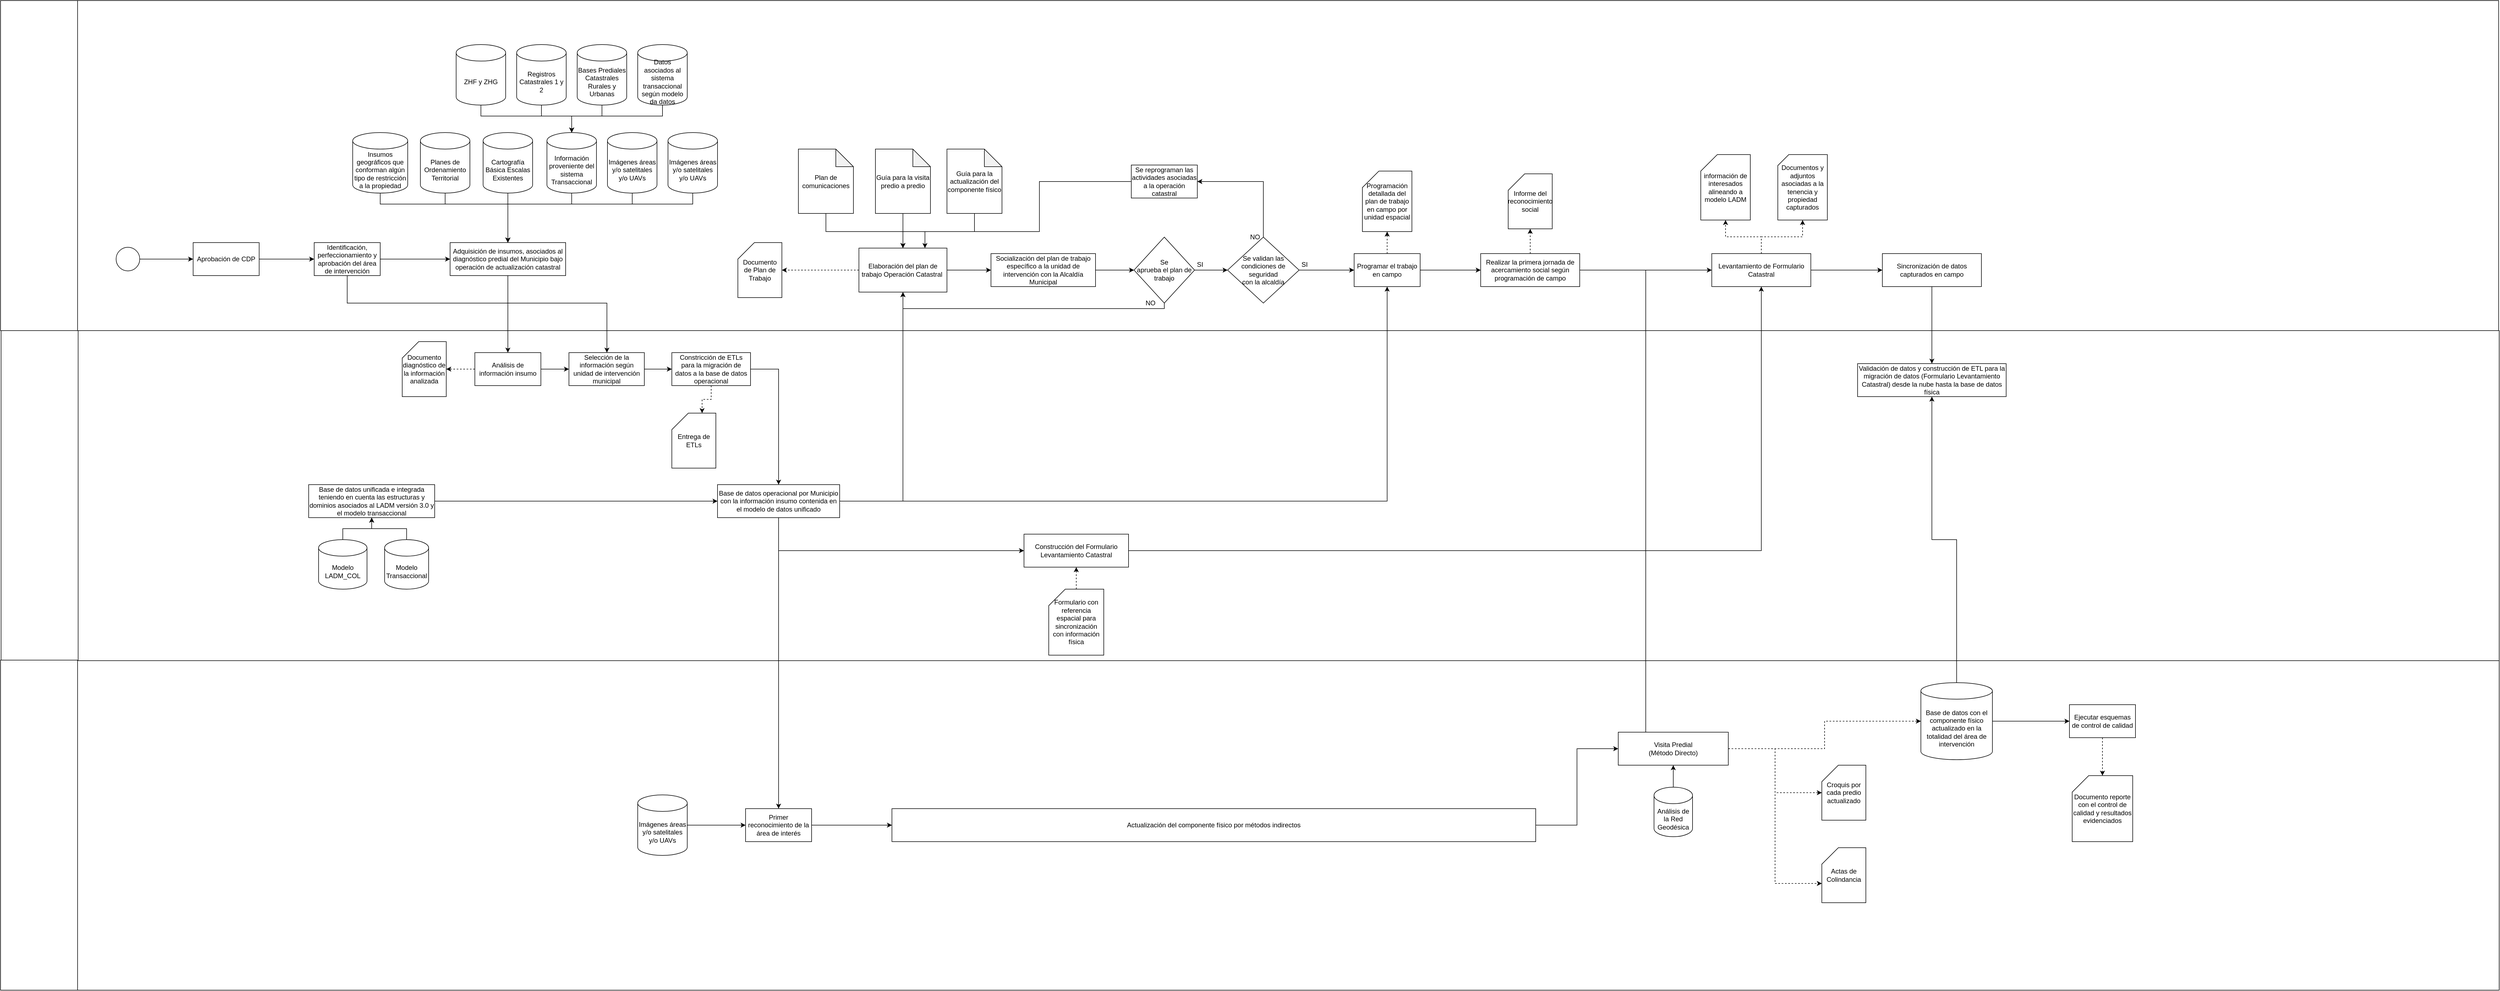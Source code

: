 <mxfile version="13.7.7" type="github">
  <diagram id="tjoHkjPWpoQrLrlIm6Ti" name="Page-1">
    <mxGraphModel dx="3639" dy="728" grid="1" gridSize="10" guides="1" tooltips="1" connect="1" arrows="1" fold="1" page="1" pageScale="1" pageWidth="2336" pageHeight="1654" math="0" shadow="0">
      <root>
        <mxCell id="0" />
        <mxCell id="1" parent="0" />
        <mxCell id="v9BtXU44K3wzXSx1u6qu-112" value="" style="rounded=0;whiteSpace=wrap;html=1;" vertex="1" parent="1">
          <mxGeometry x="-2269" y="1799" width="4540" height="600" as="geometry" />
        </mxCell>
        <mxCell id="v9BtXU44K3wzXSx1u6qu-41" value="" style="rounded=0;whiteSpace=wrap;html=1;" vertex="1" parent="1">
          <mxGeometry x="-2269" y="1200" width="4540" height="600" as="geometry" />
        </mxCell>
        <mxCell id="v9BtXU44K3wzXSx1u6qu-36" value="" style="shape=card;whiteSpace=wrap;html=1;fontFamily=Helvetica;fontSize=12;fontColor=#000000;align=center;strokeColor=#000000;fillColor=#ffffff;" vertex="1" parent="1">
          <mxGeometry x="-2270" y="600" width="4540" height="600" as="geometry" />
        </mxCell>
        <mxCell id="v9BtXU44K3wzXSx1u6qu-109" style="edgeStyle=orthogonalEdgeStyle;rounded=0;orthogonalLoop=1;jettySize=auto;html=1;exitX=1;exitY=0.5;exitDx=0;exitDy=0;" edge="1" parent="1" source="v9BtXU44K3wzXSx1u6qu-1" target="v9BtXU44K3wzXSx1u6qu-30">
          <mxGeometry relative="1" as="geometry" />
        </mxCell>
        <mxCell id="v9BtXU44K3wzXSx1u6qu-1" value="" style="ellipse;whiteSpace=wrap;html=1;aspect=fixed;" vertex="1" parent="1">
          <mxGeometry x="-2060" y="1048.5" width="43" height="43" as="geometry" />
        </mxCell>
        <mxCell id="v9BtXU44K3wzXSx1u6qu-46" style="edgeStyle=orthogonalEdgeStyle;rounded=0;orthogonalLoop=1;jettySize=auto;html=1;" edge="1" parent="1" source="v9BtXU44K3wzXSx1u6qu-2" target="v9BtXU44K3wzXSx1u6qu-45">
          <mxGeometry relative="1" as="geometry" />
        </mxCell>
        <mxCell id="v9BtXU44K3wzXSx1u6qu-2" value="Adquisición de insumos, asociados al diagnóstico predial del Municipio bajo operación de actualización catastral" style="rounded=0;whiteSpace=wrap;html=1;" vertex="1" parent="1">
          <mxGeometry x="-1453" y="1040" width="210" height="60" as="geometry" />
        </mxCell>
        <mxCell id="v9BtXU44K3wzXSx1u6qu-19" style="edgeStyle=orthogonalEdgeStyle;rounded=0;orthogonalLoop=1;jettySize=auto;html=1;entryX=0.5;entryY=0;entryDx=0;entryDy=0;entryPerimeter=0;" edge="1" parent="1" source="v9BtXU44K3wzXSx1u6qu-3" target="v9BtXU44K3wzXSx1u6qu-6">
          <mxGeometry relative="1" as="geometry">
            <Array as="points">
              <mxPoint x="-1177" y="810" />
              <mxPoint x="-1232" y="810" />
            </Array>
          </mxGeometry>
        </mxCell>
        <mxCell id="v9BtXU44K3wzXSx1u6qu-3" value="Bases Prediales&lt;br&gt;Catastrales Rurales y Urbanas" style="shape=cylinder3;whiteSpace=wrap;html=1;boundedLbl=1;backgroundOutline=1;size=15;" vertex="1" parent="1">
          <mxGeometry x="-1222" y="680" width="90" height="110" as="geometry" />
        </mxCell>
        <mxCell id="v9BtXU44K3wzXSx1u6qu-17" style="edgeStyle=orthogonalEdgeStyle;rounded=0;orthogonalLoop=1;jettySize=auto;html=1;entryX=0.5;entryY=0;entryDx=0;entryDy=0;entryPerimeter=0;" edge="1" parent="1" source="v9BtXU44K3wzXSx1u6qu-4" target="v9BtXU44K3wzXSx1u6qu-6">
          <mxGeometry relative="1" as="geometry">
            <Array as="points">
              <mxPoint x="-1397" y="810" />
              <mxPoint x="-1232" y="810" />
            </Array>
          </mxGeometry>
        </mxCell>
        <mxCell id="v9BtXU44K3wzXSx1u6qu-4" value="ZHF y ZHG" style="shape=cylinder3;whiteSpace=wrap;html=1;boundedLbl=1;backgroundOutline=1;size=15;" vertex="1" parent="1">
          <mxGeometry x="-1442" y="680" width="90" height="110" as="geometry" />
        </mxCell>
        <mxCell id="v9BtXU44K3wzXSx1u6qu-23" style="edgeStyle=orthogonalEdgeStyle;rounded=0;orthogonalLoop=1;jettySize=auto;html=1;" edge="1" parent="1" source="v9BtXU44K3wzXSx1u6qu-5" target="v9BtXU44K3wzXSx1u6qu-2">
          <mxGeometry relative="1" as="geometry" />
        </mxCell>
        <mxCell id="v9BtXU44K3wzXSx1u6qu-5" value="Cartografía Básica Escalas Existentes" style="shape=cylinder3;whiteSpace=wrap;html=1;boundedLbl=1;backgroundOutline=1;size=15;" vertex="1" parent="1">
          <mxGeometry x="-1393" y="840" width="90" height="110" as="geometry" />
        </mxCell>
        <mxCell id="v9BtXU44K3wzXSx1u6qu-24" style="edgeStyle=orthogonalEdgeStyle;rounded=0;orthogonalLoop=1;jettySize=auto;html=1;entryX=0.5;entryY=0;entryDx=0;entryDy=0;" edge="1" parent="1" source="v9BtXU44K3wzXSx1u6qu-6" target="v9BtXU44K3wzXSx1u6qu-2">
          <mxGeometry relative="1" as="geometry">
            <Array as="points">
              <mxPoint x="-1232" y="970" />
              <mxPoint x="-1348" y="970" />
            </Array>
          </mxGeometry>
        </mxCell>
        <mxCell id="v9BtXU44K3wzXSx1u6qu-6" value="Información proveniente del sistema Transaccional" style="shape=cylinder3;whiteSpace=wrap;html=1;boundedLbl=1;backgroundOutline=1;size=15;" vertex="1" parent="1">
          <mxGeometry x="-1277" y="840" width="90" height="110" as="geometry" />
        </mxCell>
        <mxCell id="v9BtXU44K3wzXSx1u6qu-22" style="edgeStyle=orthogonalEdgeStyle;rounded=0;orthogonalLoop=1;jettySize=auto;html=1;entryX=0.5;entryY=0;entryDx=0;entryDy=0;" edge="1" parent="1" source="v9BtXU44K3wzXSx1u6qu-7" target="v9BtXU44K3wzXSx1u6qu-2">
          <mxGeometry relative="1" as="geometry">
            <Array as="points">
              <mxPoint x="-1462" y="970" />
              <mxPoint x="-1348" y="970" />
            </Array>
          </mxGeometry>
        </mxCell>
        <mxCell id="v9BtXU44K3wzXSx1u6qu-7" value="Planes de Ordenamiento Territorial" style="shape=cylinder3;whiteSpace=wrap;html=1;boundedLbl=1;backgroundOutline=1;size=15;" vertex="1" parent="1">
          <mxGeometry x="-1507" y="840" width="90" height="110" as="geometry" />
        </mxCell>
        <mxCell id="v9BtXU44K3wzXSx1u6qu-27" style="edgeStyle=orthogonalEdgeStyle;rounded=0;orthogonalLoop=1;jettySize=auto;html=1;entryX=0.5;entryY=0;entryDx=0;entryDy=0;" edge="1" parent="1" source="v9BtXU44K3wzXSx1u6qu-8" target="v9BtXU44K3wzXSx1u6qu-2">
          <mxGeometry relative="1" as="geometry">
            <Array as="points">
              <mxPoint x="-1580" y="970" />
              <mxPoint x="-1348" y="970" />
            </Array>
          </mxGeometry>
        </mxCell>
        <mxCell id="v9BtXU44K3wzXSx1u6qu-8" value="Insumos geográficos que conforman algún tipo de restricción a la propiedad" style="shape=cylinder3;whiteSpace=wrap;html=1;boundedLbl=1;backgroundOutline=1;size=15;" vertex="1" parent="1">
          <mxGeometry x="-1630" y="840" width="100" height="110" as="geometry" />
        </mxCell>
        <mxCell id="v9BtXU44K3wzXSx1u6qu-20" style="edgeStyle=orthogonalEdgeStyle;rounded=0;orthogonalLoop=1;jettySize=auto;html=1;entryX=0.5;entryY=0;entryDx=0;entryDy=0;entryPerimeter=0;" edge="1" parent="1" source="v9BtXU44K3wzXSx1u6qu-10" target="v9BtXU44K3wzXSx1u6qu-6">
          <mxGeometry relative="1" as="geometry">
            <Array as="points">
              <mxPoint x="-1067" y="810" />
              <mxPoint x="-1232" y="810" />
            </Array>
          </mxGeometry>
        </mxCell>
        <mxCell id="v9BtXU44K3wzXSx1u6qu-10" value="Datos asociados al sistema transaccional según modelo da datos" style="shape=cylinder3;whiteSpace=wrap;html=1;boundedLbl=1;backgroundOutline=1;size=15;" vertex="1" parent="1">
          <mxGeometry x="-1112" y="680" width="90" height="110" as="geometry" />
        </mxCell>
        <mxCell id="v9BtXU44K3wzXSx1u6qu-28" style="edgeStyle=orthogonalEdgeStyle;rounded=0;orthogonalLoop=1;jettySize=auto;html=1;" edge="1" parent="1" source="v9BtXU44K3wzXSx1u6qu-14" target="v9BtXU44K3wzXSx1u6qu-2">
          <mxGeometry relative="1" as="geometry">
            <Array as="points">
              <mxPoint x="-1122" y="970" />
              <mxPoint x="-1348" y="970" />
            </Array>
          </mxGeometry>
        </mxCell>
        <mxCell id="v9BtXU44K3wzXSx1u6qu-14" value="Imágenes áreas y/o satelitales y/o UAVs" style="shape=cylinder3;whiteSpace=wrap;html=1;boundedLbl=1;backgroundOutline=1;size=15;" vertex="1" parent="1">
          <mxGeometry x="-1167" y="840" width="90" height="110" as="geometry" />
        </mxCell>
        <mxCell id="v9BtXU44K3wzXSx1u6qu-29" style="edgeStyle=orthogonalEdgeStyle;rounded=0;orthogonalLoop=1;jettySize=auto;html=1;entryX=0.5;entryY=0;entryDx=0;entryDy=0;" edge="1" parent="1" source="v9BtXU44K3wzXSx1u6qu-15" target="v9BtXU44K3wzXSx1u6qu-2">
          <mxGeometry relative="1" as="geometry">
            <Array as="points">
              <mxPoint x="-1012" y="970" />
              <mxPoint x="-1348" y="970" />
            </Array>
          </mxGeometry>
        </mxCell>
        <mxCell id="v9BtXU44K3wzXSx1u6qu-15" value="Imágenes áreas y/o satelitales y/o UAVs" style="shape=cylinder3;whiteSpace=wrap;html=1;boundedLbl=1;backgroundOutline=1;size=15;" vertex="1" parent="1">
          <mxGeometry x="-1057" y="840" width="90" height="110" as="geometry" />
        </mxCell>
        <mxCell id="v9BtXU44K3wzXSx1u6qu-18" style="edgeStyle=orthogonalEdgeStyle;rounded=0;orthogonalLoop=1;jettySize=auto;html=1;entryX=0.5;entryY=0;entryDx=0;entryDy=0;entryPerimeter=0;" edge="1" parent="1" source="v9BtXU44K3wzXSx1u6qu-16" target="v9BtXU44K3wzXSx1u6qu-6">
          <mxGeometry relative="1" as="geometry">
            <Array as="points">
              <mxPoint x="-1287" y="810" />
              <mxPoint x="-1232" y="810" />
            </Array>
          </mxGeometry>
        </mxCell>
        <mxCell id="v9BtXU44K3wzXSx1u6qu-16" value="Registros Catastrales 1 y 2" style="shape=cylinder3;whiteSpace=wrap;html=1;boundedLbl=1;backgroundOutline=1;size=15;" vertex="1" parent="1">
          <mxGeometry x="-1332" y="680" width="90" height="110" as="geometry" />
        </mxCell>
        <mxCell id="v9BtXU44K3wzXSx1u6qu-32" style="edgeStyle=orthogonalEdgeStyle;rounded=0;orthogonalLoop=1;jettySize=auto;html=1;entryX=0;entryY=0.5;entryDx=0;entryDy=0;" edge="1" parent="1" source="v9BtXU44K3wzXSx1u6qu-30" target="v9BtXU44K3wzXSx1u6qu-31">
          <mxGeometry relative="1" as="geometry" />
        </mxCell>
        <mxCell id="v9BtXU44K3wzXSx1u6qu-30" value="Aprobación de CDP" style="rounded=0;whiteSpace=wrap;html=1;" vertex="1" parent="1">
          <mxGeometry x="-1920" y="1040" width="120" height="60" as="geometry" />
        </mxCell>
        <mxCell id="v9BtXU44K3wzXSx1u6qu-33" style="edgeStyle=orthogonalEdgeStyle;rounded=0;orthogonalLoop=1;jettySize=auto;html=1;entryX=0;entryY=0.5;entryDx=0;entryDy=0;" edge="1" parent="1" source="v9BtXU44K3wzXSx1u6qu-31" target="v9BtXU44K3wzXSx1u6qu-2">
          <mxGeometry relative="1" as="geometry" />
        </mxCell>
        <mxCell id="v9BtXU44K3wzXSx1u6qu-65" style="edgeStyle=orthogonalEdgeStyle;rounded=0;orthogonalLoop=1;jettySize=auto;html=1;" edge="1" parent="1" source="v9BtXU44K3wzXSx1u6qu-31" target="v9BtXU44K3wzXSx1u6qu-62">
          <mxGeometry relative="1" as="geometry">
            <Array as="points">
              <mxPoint x="-1640" y="1150" />
              <mxPoint x="-1168" y="1150" />
            </Array>
          </mxGeometry>
        </mxCell>
        <mxCell id="v9BtXU44K3wzXSx1u6qu-31" value="Identificación, perfeccionamiento y aprobación del área de intervención" style="rounded=0;whiteSpace=wrap;html=1;" vertex="1" parent="1">
          <mxGeometry x="-1700" y="1040" width="120" height="60" as="geometry" />
        </mxCell>
        <mxCell id="v9BtXU44K3wzXSx1u6qu-38" value="" style="rounded=0;whiteSpace=wrap;html=1;" vertex="1" parent="1">
          <mxGeometry x="-2270" y="600" width="140" height="600" as="geometry" />
        </mxCell>
        <mxCell id="v9BtXU44K3wzXSx1u6qu-54" style="edgeStyle=orthogonalEdgeStyle;rounded=0;orthogonalLoop=1;jettySize=auto;html=1;" edge="1" parent="1" source="v9BtXU44K3wzXSx1u6qu-40" target="v9BtXU44K3wzXSx1u6qu-53">
          <mxGeometry relative="1" as="geometry" />
        </mxCell>
        <mxCell id="v9BtXU44K3wzXSx1u6qu-40" value="Base de datos unificada e integrada teniendo en cuenta las estructuras y dominios asociados al LADM versión 3.0 y el modelo transaccional" style="rounded=0;whiteSpace=wrap;html=1;" vertex="1" parent="1">
          <mxGeometry x="-1710" y="1480" width="229" height="60" as="geometry" />
        </mxCell>
        <mxCell id="v9BtXU44K3wzXSx1u6qu-42" value="" style="rounded=0;whiteSpace=wrap;html=1;" vertex="1" parent="1">
          <mxGeometry x="-2269" y="1200" width="140" height="600" as="geometry" />
        </mxCell>
        <mxCell id="v9BtXU44K3wzXSx1u6qu-51" style="edgeStyle=orthogonalEdgeStyle;rounded=0;orthogonalLoop=1;jettySize=auto;html=1;" edge="1" parent="1" source="v9BtXU44K3wzXSx1u6qu-43" target="v9BtXU44K3wzXSx1u6qu-40">
          <mxGeometry relative="1" as="geometry" />
        </mxCell>
        <mxCell id="v9BtXU44K3wzXSx1u6qu-43" value="Modelo LADM_COL" style="shape=cylinder3;whiteSpace=wrap;html=1;boundedLbl=1;backgroundOutline=1;size=15;" vertex="1" parent="1">
          <mxGeometry x="-1692" y="1580" width="88" height="90" as="geometry" />
        </mxCell>
        <mxCell id="v9BtXU44K3wzXSx1u6qu-52" style="edgeStyle=orthogonalEdgeStyle;rounded=0;orthogonalLoop=1;jettySize=auto;html=1;" edge="1" parent="1" source="v9BtXU44K3wzXSx1u6qu-44" target="v9BtXU44K3wzXSx1u6qu-40">
          <mxGeometry relative="1" as="geometry" />
        </mxCell>
        <mxCell id="v9BtXU44K3wzXSx1u6qu-44" value="Modelo Transaccional" style="shape=cylinder3;whiteSpace=wrap;html=1;boundedLbl=1;backgroundOutline=1;size=15;" vertex="1" parent="1">
          <mxGeometry x="-1572" y="1580" width="80" height="90" as="geometry" />
        </mxCell>
        <mxCell id="v9BtXU44K3wzXSx1u6qu-48" style="edgeStyle=orthogonalEdgeStyle;rounded=0;orthogonalLoop=1;jettySize=auto;html=1;dashed=1;" edge="1" parent="1" source="v9BtXU44K3wzXSx1u6qu-45" target="v9BtXU44K3wzXSx1u6qu-47">
          <mxGeometry relative="1" as="geometry" />
        </mxCell>
        <mxCell id="v9BtXU44K3wzXSx1u6qu-64" style="edgeStyle=orthogonalEdgeStyle;rounded=0;orthogonalLoop=1;jettySize=auto;html=1;" edge="1" parent="1" source="v9BtXU44K3wzXSx1u6qu-45" target="v9BtXU44K3wzXSx1u6qu-62">
          <mxGeometry relative="1" as="geometry" />
        </mxCell>
        <mxCell id="v9BtXU44K3wzXSx1u6qu-45" value="Análisis de información insumo" style="rounded=0;whiteSpace=wrap;html=1;" vertex="1" parent="1">
          <mxGeometry x="-1408" y="1240" width="120" height="60" as="geometry" />
        </mxCell>
        <mxCell id="v9BtXU44K3wzXSx1u6qu-47" value="Documento diagnóstico de la información analizada" style="shape=card;whiteSpace=wrap;html=1;" vertex="1" parent="1">
          <mxGeometry x="-1540" y="1220" width="80" height="100" as="geometry" />
        </mxCell>
        <mxCell id="v9BtXU44K3wzXSx1u6qu-68" style="edgeStyle=orthogonalEdgeStyle;rounded=0;orthogonalLoop=1;jettySize=auto;html=1;" edge="1" parent="1" source="v9BtXU44K3wzXSx1u6qu-53" target="v9BtXU44K3wzXSx1u6qu-67">
          <mxGeometry relative="1" as="geometry" />
        </mxCell>
        <mxCell id="v9BtXU44K3wzXSx1u6qu-91" style="edgeStyle=orthogonalEdgeStyle;rounded=0;orthogonalLoop=1;jettySize=auto;html=1;" edge="1" parent="1" source="v9BtXU44K3wzXSx1u6qu-53" target="v9BtXU44K3wzXSx1u6qu-89">
          <mxGeometry relative="1" as="geometry" />
        </mxCell>
        <mxCell id="v9BtXU44K3wzXSx1u6qu-117" style="edgeStyle=orthogonalEdgeStyle;rounded=0;orthogonalLoop=1;jettySize=auto;html=1;" edge="1" parent="1" source="v9BtXU44K3wzXSx1u6qu-53" target="v9BtXU44K3wzXSx1u6qu-116">
          <mxGeometry relative="1" as="geometry" />
        </mxCell>
        <mxCell id="v9BtXU44K3wzXSx1u6qu-127" style="edgeStyle=orthogonalEdgeStyle;rounded=0;orthogonalLoop=1;jettySize=auto;html=1;entryX=0;entryY=0.5;entryDx=0;entryDy=0;" edge="1" parent="1" source="v9BtXU44K3wzXSx1u6qu-53" target="v9BtXU44K3wzXSx1u6qu-124">
          <mxGeometry relative="1" as="geometry">
            <Array as="points">
              <mxPoint x="-856" y="1600" />
            </Array>
          </mxGeometry>
        </mxCell>
        <mxCell id="v9BtXU44K3wzXSx1u6qu-53" value="Base de datos operacional por Municipio con la información insumo contenida en el modelo de datos unificado" style="rounded=0;whiteSpace=wrap;html=1;" vertex="1" parent="1">
          <mxGeometry x="-967" y="1480" width="222" height="60" as="geometry" />
        </mxCell>
        <mxCell id="v9BtXU44K3wzXSx1u6qu-59" style="edgeStyle=orthogonalEdgeStyle;rounded=0;orthogonalLoop=1;jettySize=auto;html=1;entryX=0.5;entryY=0;entryDx=0;entryDy=0;" edge="1" parent="1" source="v9BtXU44K3wzXSx1u6qu-56" target="v9BtXU44K3wzXSx1u6qu-53">
          <mxGeometry relative="1" as="geometry">
            <Array as="points">
              <mxPoint x="-856" y="1270" />
            </Array>
          </mxGeometry>
        </mxCell>
        <mxCell id="v9BtXU44K3wzXSx1u6qu-60" style="edgeStyle=orthogonalEdgeStyle;rounded=0;orthogonalLoop=1;jettySize=auto;html=1;entryX=0;entryY=0;entryDx=55;entryDy=0;entryPerimeter=0;dashed=1;" edge="1" parent="1" source="v9BtXU44K3wzXSx1u6qu-56" target="v9BtXU44K3wzXSx1u6qu-58">
          <mxGeometry relative="1" as="geometry" />
        </mxCell>
        <mxCell id="v9BtXU44K3wzXSx1u6qu-56" value="Constricción de ETLs para la migración de datos a la base de datos operacional" style="rounded=0;whiteSpace=wrap;html=1;" vertex="1" parent="1">
          <mxGeometry x="-1050" y="1240" width="143" height="60" as="geometry" />
        </mxCell>
        <mxCell id="v9BtXU44K3wzXSx1u6qu-58" value="Entrega de ETLs" style="shape=card;whiteSpace=wrap;html=1;" vertex="1" parent="1">
          <mxGeometry x="-1050" y="1350" width="80" height="100" as="geometry" />
        </mxCell>
        <mxCell id="v9BtXU44K3wzXSx1u6qu-66" style="edgeStyle=orthogonalEdgeStyle;rounded=0;orthogonalLoop=1;jettySize=auto;html=1;" edge="1" parent="1" source="v9BtXU44K3wzXSx1u6qu-62" target="v9BtXU44K3wzXSx1u6qu-56">
          <mxGeometry relative="1" as="geometry" />
        </mxCell>
        <mxCell id="v9BtXU44K3wzXSx1u6qu-62" value="Selección de la información según unidad de intervención municipal" style="rounded=0;whiteSpace=wrap;html=1;" vertex="1" parent="1">
          <mxGeometry x="-1237" y="1240" width="137" height="60" as="geometry" />
        </mxCell>
        <mxCell id="v9BtXU44K3wzXSx1u6qu-84" style="edgeStyle=orthogonalEdgeStyle;rounded=0;orthogonalLoop=1;jettySize=auto;html=1;dashed=1;" edge="1" parent="1" source="v9BtXU44K3wzXSx1u6qu-67" target="v9BtXU44K3wzXSx1u6qu-81">
          <mxGeometry relative="1" as="geometry" />
        </mxCell>
        <mxCell id="v9BtXU44K3wzXSx1u6qu-85" style="edgeStyle=orthogonalEdgeStyle;rounded=0;orthogonalLoop=1;jettySize=auto;html=1;" edge="1" parent="1" source="v9BtXU44K3wzXSx1u6qu-67" target="v9BtXU44K3wzXSx1u6qu-79">
          <mxGeometry relative="1" as="geometry" />
        </mxCell>
        <mxCell id="v9BtXU44K3wzXSx1u6qu-67" value="Elaboración del plan de trabajo Operación Catastral&amp;nbsp;" style="rounded=0;whiteSpace=wrap;html=1;" vertex="1" parent="1">
          <mxGeometry x="-710" y="1050" width="160" height="80" as="geometry" />
        </mxCell>
        <mxCell id="v9BtXU44K3wzXSx1u6qu-74" style="edgeStyle=orthogonalEdgeStyle;rounded=0;orthogonalLoop=1;jettySize=auto;html=1;" edge="1" parent="1" source="v9BtXU44K3wzXSx1u6qu-69" target="v9BtXU44K3wzXSx1u6qu-67">
          <mxGeometry relative="1" as="geometry" />
        </mxCell>
        <mxCell id="v9BtXU44K3wzXSx1u6qu-69" value="Guía para la visita predio a predio" style="shape=note;whiteSpace=wrap;html=1;backgroundOutline=1;darkOpacity=0.05;size=32;" vertex="1" parent="1">
          <mxGeometry x="-680" y="870" width="100" height="117" as="geometry" />
        </mxCell>
        <mxCell id="v9BtXU44K3wzXSx1u6qu-76" style="edgeStyle=orthogonalEdgeStyle;rounded=0;orthogonalLoop=1;jettySize=auto;html=1;entryX=0.5;entryY=0;entryDx=0;entryDy=0;" edge="1" parent="1" source="v9BtXU44K3wzXSx1u6qu-70" target="v9BtXU44K3wzXSx1u6qu-67">
          <mxGeometry relative="1" as="geometry">
            <Array as="points">
              <mxPoint x="-500" y="1020" />
              <mxPoint x="-630" y="1020" />
            </Array>
          </mxGeometry>
        </mxCell>
        <mxCell id="v9BtXU44K3wzXSx1u6qu-70" value="Guía para la actualización del componente físico" style="shape=note;whiteSpace=wrap;html=1;backgroundOutline=1;darkOpacity=0.05;size=32;" vertex="1" parent="1">
          <mxGeometry x="-550" y="870" width="100" height="117" as="geometry" />
        </mxCell>
        <mxCell id="v9BtXU44K3wzXSx1u6qu-72" style="edgeStyle=orthogonalEdgeStyle;rounded=0;orthogonalLoop=1;jettySize=auto;html=1;" edge="1" parent="1" source="v9BtXU44K3wzXSx1u6qu-71" target="v9BtXU44K3wzXSx1u6qu-67">
          <mxGeometry relative="1" as="geometry">
            <Array as="points">
              <mxPoint x="-770" y="1020" />
              <mxPoint x="-630" y="1020" />
            </Array>
          </mxGeometry>
        </mxCell>
        <mxCell id="v9BtXU44K3wzXSx1u6qu-71" value="Plan de comunicaciones" style="shape=note;whiteSpace=wrap;html=1;backgroundOutline=1;darkOpacity=0.05;size=32;" vertex="1" parent="1">
          <mxGeometry x="-820" y="870" width="100" height="117" as="geometry" />
        </mxCell>
        <mxCell id="v9BtXU44K3wzXSx1u6qu-87" style="edgeStyle=orthogonalEdgeStyle;rounded=0;orthogonalLoop=1;jettySize=auto;html=1;" edge="1" parent="1" source="v9BtXU44K3wzXSx1u6qu-79" target="v9BtXU44K3wzXSx1u6qu-86">
          <mxGeometry relative="1" as="geometry" />
        </mxCell>
        <mxCell id="v9BtXU44K3wzXSx1u6qu-79" value="Socialización del plan de trabajo específico a la unidad de intervención con la Alcaldía Municipal" style="rounded=0;whiteSpace=wrap;html=1;" vertex="1" parent="1">
          <mxGeometry x="-470" y="1060" width="190" height="60" as="geometry" />
        </mxCell>
        <mxCell id="v9BtXU44K3wzXSx1u6qu-81" value="Documento de Plan de Trabajo" style="shape=card;whiteSpace=wrap;html=1;" vertex="1" parent="1">
          <mxGeometry x="-930" y="1040" width="80" height="100" as="geometry" />
        </mxCell>
        <mxCell id="v9BtXU44K3wzXSx1u6qu-88" style="edgeStyle=orthogonalEdgeStyle;rounded=0;orthogonalLoop=1;jettySize=auto;html=1;" edge="1" parent="1" source="v9BtXU44K3wzXSx1u6qu-86" target="v9BtXU44K3wzXSx1u6qu-67">
          <mxGeometry relative="1" as="geometry">
            <Array as="points">
              <mxPoint x="-155" y="1160" />
              <mxPoint x="-630" y="1160" />
            </Array>
          </mxGeometry>
        </mxCell>
        <mxCell id="v9BtXU44K3wzXSx1u6qu-99" style="edgeStyle=orthogonalEdgeStyle;rounded=0;orthogonalLoop=1;jettySize=auto;html=1;entryX=0;entryY=0.5;entryDx=0;entryDy=0;" edge="1" parent="1" source="v9BtXU44K3wzXSx1u6qu-86" target="v9BtXU44K3wzXSx1u6qu-97">
          <mxGeometry relative="1" as="geometry" />
        </mxCell>
        <mxCell id="v9BtXU44K3wzXSx1u6qu-86" value="Se &lt;br&gt;aprueba el plan de trabajo" style="rhombus;whiteSpace=wrap;html=1;" vertex="1" parent="1">
          <mxGeometry x="-210" y="1030" width="110" height="120" as="geometry" />
        </mxCell>
        <mxCell id="v9BtXU44K3wzXSx1u6qu-96" style="edgeStyle=orthogonalEdgeStyle;rounded=0;orthogonalLoop=1;jettySize=auto;html=1;dashed=1;" edge="1" parent="1" source="v9BtXU44K3wzXSx1u6qu-89" target="v9BtXU44K3wzXSx1u6qu-95">
          <mxGeometry relative="1" as="geometry" />
        </mxCell>
        <mxCell id="v9BtXU44K3wzXSx1u6qu-111" style="edgeStyle=orthogonalEdgeStyle;rounded=0;orthogonalLoop=1;jettySize=auto;html=1;" edge="1" parent="1" source="v9BtXU44K3wzXSx1u6qu-89" target="v9BtXU44K3wzXSx1u6qu-110">
          <mxGeometry relative="1" as="geometry" />
        </mxCell>
        <mxCell id="v9BtXU44K3wzXSx1u6qu-89" value="Programar el trabajo en campo" style="rounded=0;whiteSpace=wrap;html=1;" vertex="1" parent="1">
          <mxGeometry x="190" y="1060" width="120" height="60" as="geometry" />
        </mxCell>
        <mxCell id="v9BtXU44K3wzXSx1u6qu-93" value="SI" style="text;html=1;strokeColor=none;fillColor=none;align=center;verticalAlign=middle;whiteSpace=wrap;rounded=0;" vertex="1" parent="1">
          <mxGeometry x="-110" y="1070" width="40" height="20" as="geometry" />
        </mxCell>
        <mxCell id="v9BtXU44K3wzXSx1u6qu-94" value="NO" style="text;html=1;strokeColor=none;fillColor=none;align=center;verticalAlign=middle;whiteSpace=wrap;rounded=0;" vertex="1" parent="1">
          <mxGeometry x="-200" y="1140" width="40" height="20" as="geometry" />
        </mxCell>
        <mxCell id="v9BtXU44K3wzXSx1u6qu-95" value="Programación detallada del plan de trabajo en campo por unidad espacial" style="shape=card;whiteSpace=wrap;html=1;" vertex="1" parent="1">
          <mxGeometry x="205" y="910" width="90" height="110" as="geometry" />
        </mxCell>
        <mxCell id="v9BtXU44K3wzXSx1u6qu-100" style="edgeStyle=orthogonalEdgeStyle;rounded=0;orthogonalLoop=1;jettySize=auto;html=1;" edge="1" parent="1" source="v9BtXU44K3wzXSx1u6qu-97" target="v9BtXU44K3wzXSx1u6qu-89">
          <mxGeometry relative="1" as="geometry" />
        </mxCell>
        <mxCell id="v9BtXU44K3wzXSx1u6qu-103" style="edgeStyle=orthogonalEdgeStyle;rounded=0;orthogonalLoop=1;jettySize=auto;html=1;entryX=1;entryY=0.5;entryDx=0;entryDy=0;" edge="1" parent="1" source="v9BtXU44K3wzXSx1u6qu-97" target="v9BtXU44K3wzXSx1u6qu-102">
          <mxGeometry relative="1" as="geometry">
            <Array as="points">
              <mxPoint x="25" y="929" />
            </Array>
          </mxGeometry>
        </mxCell>
        <mxCell id="v9BtXU44K3wzXSx1u6qu-97" value="Se validan las condiciones de seguridad&lt;br&gt;con la alcaldía" style="rhombus;whiteSpace=wrap;html=1;" vertex="1" parent="1">
          <mxGeometry x="-40" y="1030" width="130" height="120" as="geometry" />
        </mxCell>
        <mxCell id="v9BtXU44K3wzXSx1u6qu-105" style="edgeStyle=orthogonalEdgeStyle;rounded=0;orthogonalLoop=1;jettySize=auto;html=1;entryX=0.75;entryY=0;entryDx=0;entryDy=0;" edge="1" parent="1" source="v9BtXU44K3wzXSx1u6qu-102" target="v9BtXU44K3wzXSx1u6qu-67">
          <mxGeometry relative="1" as="geometry">
            <Array as="points">
              <mxPoint x="-382" y="929" />
              <mxPoint x="-382" y="1020" />
              <mxPoint x="-590" y="1020" />
            </Array>
          </mxGeometry>
        </mxCell>
        <mxCell id="v9BtXU44K3wzXSx1u6qu-102" value="Se reprograman las actividades asociadas a la operación catastral" style="rounded=0;whiteSpace=wrap;html=1;" vertex="1" parent="1">
          <mxGeometry x="-215" y="899" width="120" height="60" as="geometry" />
        </mxCell>
        <mxCell id="v9BtXU44K3wzXSx1u6qu-107" value="SI" style="text;html=1;strokeColor=none;fillColor=none;align=center;verticalAlign=middle;whiteSpace=wrap;rounded=0;" vertex="1" parent="1">
          <mxGeometry x="80" y="1070" width="40" height="20" as="geometry" />
        </mxCell>
        <mxCell id="v9BtXU44K3wzXSx1u6qu-108" value="NO" style="text;html=1;strokeColor=none;fillColor=none;align=center;verticalAlign=middle;whiteSpace=wrap;rounded=0;" vertex="1" parent="1">
          <mxGeometry x="-10" y="1020" width="40" height="20" as="geometry" />
        </mxCell>
        <mxCell id="v9BtXU44K3wzXSx1u6qu-130" style="edgeStyle=orthogonalEdgeStyle;rounded=0;orthogonalLoop=1;jettySize=auto;html=1;entryX=0.5;entryY=1;entryDx=0;entryDy=0;entryPerimeter=0;dashed=1;" edge="1" parent="1" source="v9BtXU44K3wzXSx1u6qu-110" target="v9BtXU44K3wzXSx1u6qu-129">
          <mxGeometry relative="1" as="geometry" />
        </mxCell>
        <mxCell id="v9BtXU44K3wzXSx1u6qu-132" style="edgeStyle=orthogonalEdgeStyle;rounded=0;orthogonalLoop=1;jettySize=auto;html=1;entryX=0;entryY=0.5;entryDx=0;entryDy=0;" edge="1" parent="1" source="v9BtXU44K3wzXSx1u6qu-110" target="v9BtXU44K3wzXSx1u6qu-128">
          <mxGeometry relative="1" as="geometry">
            <Array as="points">
              <mxPoint x="720" y="1090" />
              <mxPoint x="720" y="1960" />
            </Array>
          </mxGeometry>
        </mxCell>
        <mxCell id="v9BtXU44K3wzXSx1u6qu-133" style="edgeStyle=orthogonalEdgeStyle;rounded=0;orthogonalLoop=1;jettySize=auto;html=1;entryX=0;entryY=0.5;entryDx=0;entryDy=0;" edge="1" parent="1" source="v9BtXU44K3wzXSx1u6qu-110" target="v9BtXU44K3wzXSx1u6qu-131">
          <mxGeometry relative="1" as="geometry" />
        </mxCell>
        <mxCell id="v9BtXU44K3wzXSx1u6qu-110" value="Realizar la primera jornada de acercamiento social según programación de campo" style="rounded=0;whiteSpace=wrap;html=1;" vertex="1" parent="1">
          <mxGeometry x="420" y="1060" width="180" height="60" as="geometry" />
        </mxCell>
        <mxCell id="v9BtXU44K3wzXSx1u6qu-115" value="" style="rounded=0;whiteSpace=wrap;html=1;" vertex="1" parent="1">
          <mxGeometry x="-2270" y="1799" width="140" height="600" as="geometry" />
        </mxCell>
        <mxCell id="v9BtXU44K3wzXSx1u6qu-123" style="edgeStyle=orthogonalEdgeStyle;rounded=0;orthogonalLoop=1;jettySize=auto;html=1;entryX=0;entryY=0.5;entryDx=0;entryDy=0;" edge="1" parent="1" source="v9BtXU44K3wzXSx1u6qu-116" target="v9BtXU44K3wzXSx1u6qu-122">
          <mxGeometry relative="1" as="geometry" />
        </mxCell>
        <mxCell id="v9BtXU44K3wzXSx1u6qu-116" value="Primer reconocimiento de la área de interés" style="rounded=0;whiteSpace=wrap;html=1;" vertex="1" parent="1">
          <mxGeometry x="-916" y="2069" width="120" height="60" as="geometry" />
        </mxCell>
        <mxCell id="v9BtXU44K3wzXSx1u6qu-121" style="edgeStyle=orthogonalEdgeStyle;rounded=0;orthogonalLoop=1;jettySize=auto;html=1;entryX=0;entryY=0.5;entryDx=0;entryDy=0;" edge="1" parent="1" source="v9BtXU44K3wzXSx1u6qu-119" target="v9BtXU44K3wzXSx1u6qu-116">
          <mxGeometry relative="1" as="geometry" />
        </mxCell>
        <mxCell id="v9BtXU44K3wzXSx1u6qu-119" value="Imágenes áreas y/o satelitales y/o UAVs" style="shape=cylinder3;whiteSpace=wrap;html=1;boundedLbl=1;backgroundOutline=1;size=15;" vertex="1" parent="1">
          <mxGeometry x="-1112" y="2044" width="90" height="110" as="geometry" />
        </mxCell>
        <mxCell id="v9BtXU44K3wzXSx1u6qu-135" style="edgeStyle=orthogonalEdgeStyle;rounded=0;orthogonalLoop=1;jettySize=auto;html=1;entryX=0;entryY=0.5;entryDx=0;entryDy=0;" edge="1" parent="1" source="v9BtXU44K3wzXSx1u6qu-122" target="v9BtXU44K3wzXSx1u6qu-128">
          <mxGeometry relative="1" as="geometry">
            <mxPoint x="640" y="1970" as="targetPoint" />
          </mxGeometry>
        </mxCell>
        <mxCell id="v9BtXU44K3wzXSx1u6qu-122" value="Actualización del componente físico por métodos indirectos" style="rounded=0;whiteSpace=wrap;html=1;" vertex="1" parent="1">
          <mxGeometry x="-650" y="2069" width="1170" height="60" as="geometry" />
        </mxCell>
        <mxCell id="v9BtXU44K3wzXSx1u6qu-134" style="edgeStyle=orthogonalEdgeStyle;rounded=0;orthogonalLoop=1;jettySize=auto;html=1;" edge="1" parent="1" source="v9BtXU44K3wzXSx1u6qu-124" target="v9BtXU44K3wzXSx1u6qu-131">
          <mxGeometry relative="1" as="geometry" />
        </mxCell>
        <mxCell id="v9BtXU44K3wzXSx1u6qu-124" value="Construcción del Formulario Levantamiento Catastral" style="rounded=0;whiteSpace=wrap;html=1;" vertex="1" parent="1">
          <mxGeometry x="-410" y="1570" width="190" height="60" as="geometry" />
        </mxCell>
        <mxCell id="v9BtXU44K3wzXSx1u6qu-146" style="edgeStyle=orthogonalEdgeStyle;rounded=0;orthogonalLoop=1;jettySize=auto;html=1;dashed=1;" edge="1" parent="1" source="v9BtXU44K3wzXSx1u6qu-128" target="v9BtXU44K3wzXSx1u6qu-144">
          <mxGeometry relative="1" as="geometry" />
        </mxCell>
        <mxCell id="v9BtXU44K3wzXSx1u6qu-148" style="edgeStyle=orthogonalEdgeStyle;rounded=0;orthogonalLoop=1;jettySize=auto;html=1;entryX=0;entryY=0;entryDx=0;entryDy=65;entryPerimeter=0;dashed=1;" edge="1" parent="1" source="v9BtXU44K3wzXSx1u6qu-128" target="v9BtXU44K3wzXSx1u6qu-145">
          <mxGeometry relative="1" as="geometry" />
        </mxCell>
        <mxCell id="v9BtXU44K3wzXSx1u6qu-161" style="edgeStyle=orthogonalEdgeStyle;rounded=0;orthogonalLoop=1;jettySize=auto;html=1;dashed=1;" edge="1" parent="1" source="v9BtXU44K3wzXSx1u6qu-128" target="v9BtXU44K3wzXSx1u6qu-141">
          <mxGeometry relative="1" as="geometry" />
        </mxCell>
        <mxCell id="v9BtXU44K3wzXSx1u6qu-128" value="Visita Predial&lt;br&gt;(Método Directo)" style="rounded=0;whiteSpace=wrap;html=1;" vertex="1" parent="1">
          <mxGeometry x="670" y="1930" width="200" height="60" as="geometry" />
        </mxCell>
        <mxCell id="v9BtXU44K3wzXSx1u6qu-129" value="Informe del reconocimiento social" style="shape=card;whiteSpace=wrap;html=1;" vertex="1" parent="1">
          <mxGeometry x="470" y="915" width="80" height="100" as="geometry" />
        </mxCell>
        <mxCell id="v9BtXU44K3wzXSx1u6qu-152" style="edgeStyle=orthogonalEdgeStyle;rounded=0;orthogonalLoop=1;jettySize=auto;html=1;entryX=0.5;entryY=1;entryDx=0;entryDy=0;entryPerimeter=0;dashed=1;" edge="1" parent="1" source="v9BtXU44K3wzXSx1u6qu-131" target="v9BtXU44K3wzXSx1u6qu-149">
          <mxGeometry relative="1" as="geometry" />
        </mxCell>
        <mxCell id="v9BtXU44K3wzXSx1u6qu-153" style="edgeStyle=orthogonalEdgeStyle;rounded=0;orthogonalLoop=1;jettySize=auto;html=1;dashed=1;" edge="1" parent="1" source="v9BtXU44K3wzXSx1u6qu-131" target="v9BtXU44K3wzXSx1u6qu-150">
          <mxGeometry relative="1" as="geometry" />
        </mxCell>
        <mxCell id="v9BtXU44K3wzXSx1u6qu-155" style="edgeStyle=orthogonalEdgeStyle;rounded=0;orthogonalLoop=1;jettySize=auto;html=1;" edge="1" parent="1" source="v9BtXU44K3wzXSx1u6qu-131" target="v9BtXU44K3wzXSx1u6qu-154">
          <mxGeometry relative="1" as="geometry" />
        </mxCell>
        <mxCell id="v9BtXU44K3wzXSx1u6qu-131" value="Levantamiento de Formulario Catastral" style="rounded=0;whiteSpace=wrap;html=1;" vertex="1" parent="1">
          <mxGeometry x="840" y="1060" width="180" height="60" as="geometry" />
        </mxCell>
        <mxCell id="v9BtXU44K3wzXSx1u6qu-139" style="edgeStyle=orthogonalEdgeStyle;rounded=0;orthogonalLoop=1;jettySize=auto;html=1;entryX=0.5;entryY=1;entryDx=0;entryDy=0;" edge="1" parent="1" source="v9BtXU44K3wzXSx1u6qu-136" target="v9BtXU44K3wzXSx1u6qu-128">
          <mxGeometry relative="1" as="geometry" />
        </mxCell>
        <mxCell id="v9BtXU44K3wzXSx1u6qu-136" value="Análisis de la Red Geodésica" style="shape=cylinder3;whiteSpace=wrap;html=1;boundedLbl=1;backgroundOutline=1;size=15;" vertex="1" parent="1">
          <mxGeometry x="735" y="2030" width="70" height="90" as="geometry" />
        </mxCell>
        <mxCell id="v9BtXU44K3wzXSx1u6qu-162" style="edgeStyle=orthogonalEdgeStyle;rounded=0;orthogonalLoop=1;jettySize=auto;html=1;" edge="1" parent="1" source="v9BtXU44K3wzXSx1u6qu-141" target="v9BtXU44K3wzXSx1u6qu-156">
          <mxGeometry relative="1" as="geometry" />
        </mxCell>
        <mxCell id="v9BtXU44K3wzXSx1u6qu-166" style="edgeStyle=orthogonalEdgeStyle;rounded=0;orthogonalLoop=1;jettySize=auto;html=1;entryX=0;entryY=0.5;entryDx=0;entryDy=0;" edge="1" parent="1" source="v9BtXU44K3wzXSx1u6qu-141" target="v9BtXU44K3wzXSx1u6qu-165">
          <mxGeometry relative="1" as="geometry" />
        </mxCell>
        <mxCell id="v9BtXU44K3wzXSx1u6qu-141" value="Base de datos con el componente físico actualizado en la totalidad del área de intervención" style="shape=cylinder3;whiteSpace=wrap;html=1;boundedLbl=1;backgroundOutline=1;size=15;" vertex="1" parent="1">
          <mxGeometry x="1220" y="1840" width="130" height="140" as="geometry" />
        </mxCell>
        <mxCell id="v9BtXU44K3wzXSx1u6qu-144" value="Croquis por cada predio actualizado" style="shape=card;whiteSpace=wrap;html=1;" vertex="1" parent="1">
          <mxGeometry x="1040" y="1990" width="80" height="100" as="geometry" />
        </mxCell>
        <mxCell id="v9BtXU44K3wzXSx1u6qu-145" value="Actas de Colindancia" style="shape=card;whiteSpace=wrap;html=1;" vertex="1" parent="1">
          <mxGeometry x="1040" y="2140" width="80" height="100" as="geometry" />
        </mxCell>
        <mxCell id="v9BtXU44K3wzXSx1u6qu-149" value="información de interesados alineando a modelo LADM" style="shape=card;whiteSpace=wrap;html=1;" vertex="1" parent="1">
          <mxGeometry x="820" y="880" width="90" height="119" as="geometry" />
        </mxCell>
        <mxCell id="v9BtXU44K3wzXSx1u6qu-150" value="Documentos y adjuntos asociadas a la tenencia y propiedad capturados" style="shape=card;whiteSpace=wrap;html=1;size=20;" vertex="1" parent="1">
          <mxGeometry x="960" y="880" width="90" height="119" as="geometry" />
        </mxCell>
        <mxCell id="v9BtXU44K3wzXSx1u6qu-157" style="edgeStyle=orthogonalEdgeStyle;rounded=0;orthogonalLoop=1;jettySize=auto;html=1;" edge="1" parent="1" source="v9BtXU44K3wzXSx1u6qu-154" target="v9BtXU44K3wzXSx1u6qu-156">
          <mxGeometry relative="1" as="geometry" />
        </mxCell>
        <mxCell id="v9BtXU44K3wzXSx1u6qu-154" value="Sincronización de datos capturados en campo" style="rounded=0;whiteSpace=wrap;html=1;" vertex="1" parent="1">
          <mxGeometry x="1150" y="1060" width="180" height="60" as="geometry" />
        </mxCell>
        <mxCell id="v9BtXU44K3wzXSx1u6qu-156" value="Validación de datos y construcción de ETL para la migración de datos (Formulario Levantamiento Catastral) desde la nube hasta la base de datos física" style="rounded=0;whiteSpace=wrap;html=1;" vertex="1" parent="1">
          <mxGeometry x="1105" y="1260" width="270" height="60" as="geometry" />
        </mxCell>
        <mxCell id="v9BtXU44K3wzXSx1u6qu-164" style="edgeStyle=orthogonalEdgeStyle;rounded=0;orthogonalLoop=1;jettySize=auto;html=1;dashed=1;" edge="1" parent="1" source="v9BtXU44K3wzXSx1u6qu-163" target="v9BtXU44K3wzXSx1u6qu-124">
          <mxGeometry relative="1" as="geometry" />
        </mxCell>
        <mxCell id="v9BtXU44K3wzXSx1u6qu-163" value="Formulario con referencia espacial para sincronización con información física" style="shape=card;whiteSpace=wrap;html=1;" vertex="1" parent="1">
          <mxGeometry x="-365" y="1670" width="100" height="120" as="geometry" />
        </mxCell>
        <mxCell id="v9BtXU44K3wzXSx1u6qu-168" style="edgeStyle=orthogonalEdgeStyle;rounded=0;orthogonalLoop=1;jettySize=auto;html=1;entryX=0.5;entryY=0;entryDx=0;entryDy=0;entryPerimeter=0;dashed=1;" edge="1" parent="1" source="v9BtXU44K3wzXSx1u6qu-165" target="v9BtXU44K3wzXSx1u6qu-167">
          <mxGeometry relative="1" as="geometry" />
        </mxCell>
        <mxCell id="v9BtXU44K3wzXSx1u6qu-165" value="Ejecutar esquemas de control de calidad" style="rounded=0;whiteSpace=wrap;html=1;" vertex="1" parent="1">
          <mxGeometry x="1490" y="1880" width="120" height="60" as="geometry" />
        </mxCell>
        <mxCell id="v9BtXU44K3wzXSx1u6qu-167" value="Documento reporte con el control de calidad y resultados evidenciados" style="shape=card;whiteSpace=wrap;html=1;" vertex="1" parent="1">
          <mxGeometry x="1495" y="2009" width="110" height="120" as="geometry" />
        </mxCell>
      </root>
    </mxGraphModel>
  </diagram>
</mxfile>
